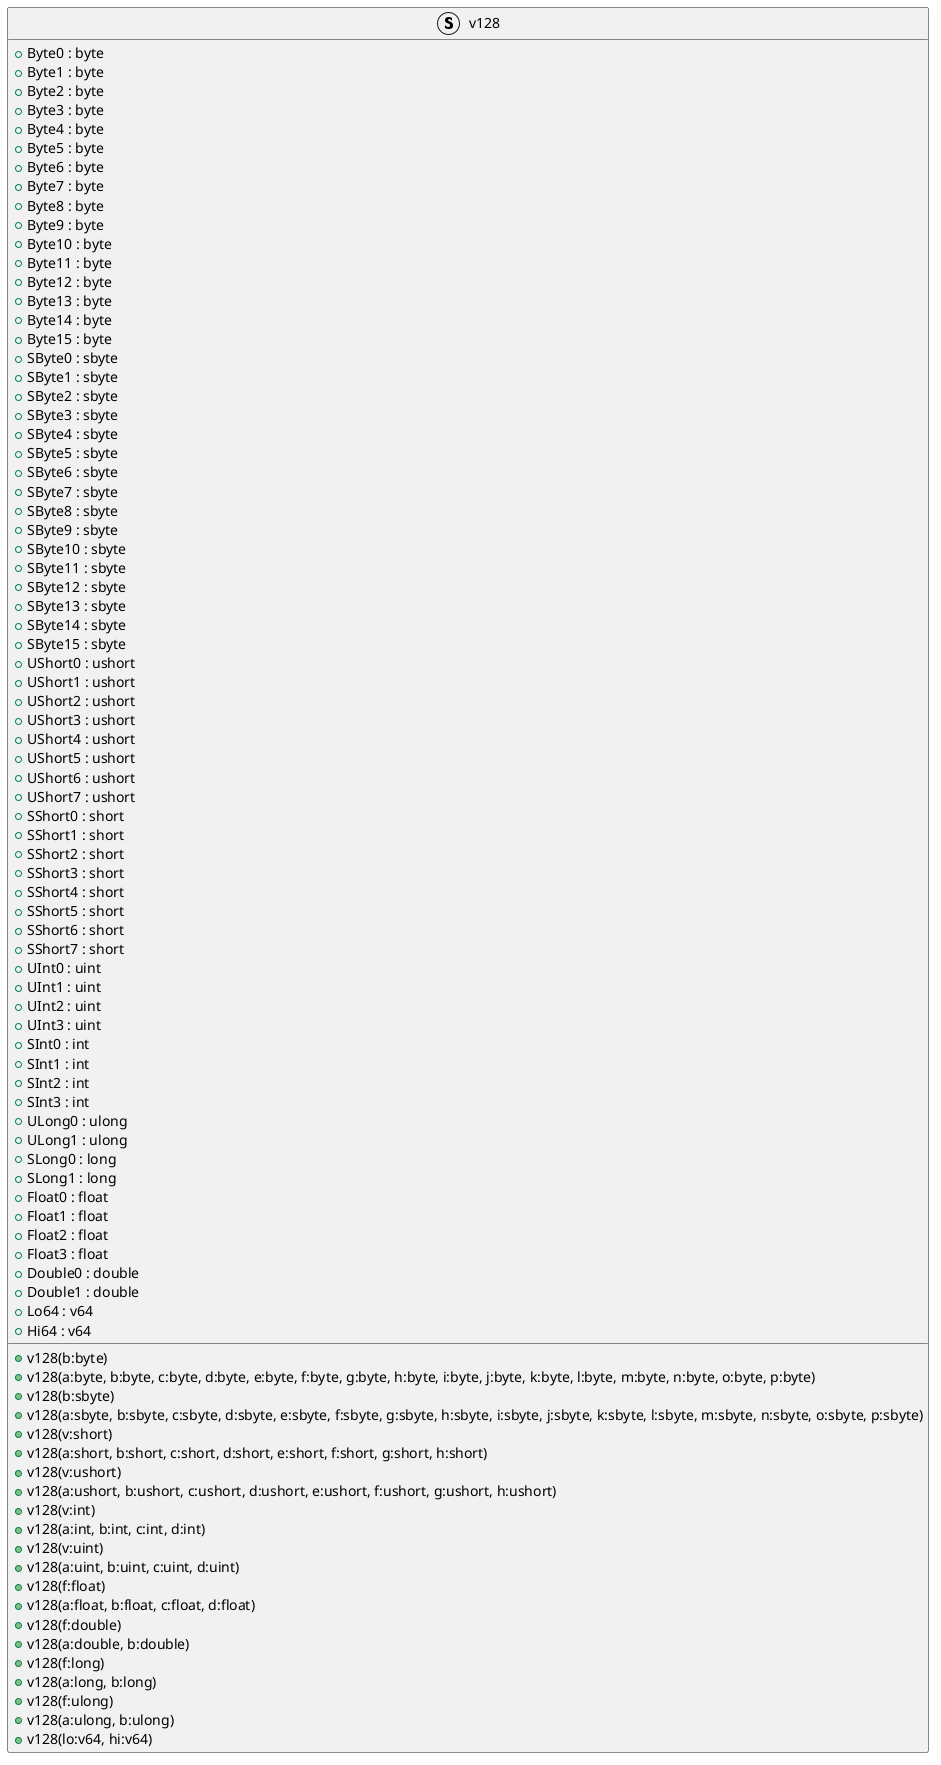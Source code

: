 @startuml
struct v128 {
    + Byte0 : byte
    + Byte1 : byte
    + Byte2 : byte
    + Byte3 : byte
    + Byte4 : byte
    + Byte5 : byte
    + Byte6 : byte
    + Byte7 : byte
    + Byte8 : byte
    + Byte9 : byte
    + Byte10 : byte
    + Byte11 : byte
    + Byte12 : byte
    + Byte13 : byte
    + Byte14 : byte
    + Byte15 : byte
    + SByte0 : sbyte
    + SByte1 : sbyte
    + SByte2 : sbyte
    + SByte3 : sbyte
    + SByte4 : sbyte
    + SByte5 : sbyte
    + SByte6 : sbyte
    + SByte7 : sbyte
    + SByte8 : sbyte
    + SByte9 : sbyte
    + SByte10 : sbyte
    + SByte11 : sbyte
    + SByte12 : sbyte
    + SByte13 : sbyte
    + SByte14 : sbyte
    + SByte15 : sbyte
    + UShort0 : ushort
    + UShort1 : ushort
    + UShort2 : ushort
    + UShort3 : ushort
    + UShort4 : ushort
    + UShort5 : ushort
    + UShort6 : ushort
    + UShort7 : ushort
    + SShort0 : short
    + SShort1 : short
    + SShort2 : short
    + SShort3 : short
    + SShort4 : short
    + SShort5 : short
    + SShort6 : short
    + SShort7 : short
    + UInt0 : uint
    + UInt1 : uint
    + UInt2 : uint
    + UInt3 : uint
    + SInt0 : int
    + SInt1 : int
    + SInt2 : int
    + SInt3 : int
    + ULong0 : ulong
    + ULong1 : ulong
    + SLong0 : long
    + SLong1 : long
    + Float0 : float
    + Float1 : float
    + Float2 : float
    + Float3 : float
    + Double0 : double
    + Double1 : double
    + Lo64 : v64
    + Hi64 : v64
    + v128(b:byte)
    + v128(a:byte, b:byte, c:byte, d:byte, e:byte, f:byte, g:byte, h:byte, i:byte, j:byte, k:byte, l:byte, m:byte, n:byte, o:byte, p:byte)
    + v128(b:sbyte)
    + v128(a:sbyte, b:sbyte, c:sbyte, d:sbyte, e:sbyte, f:sbyte, g:sbyte, h:sbyte, i:sbyte, j:sbyte, k:sbyte, l:sbyte, m:sbyte, n:sbyte, o:sbyte, p:sbyte)
    + v128(v:short)
    + v128(a:short, b:short, c:short, d:short, e:short, f:short, g:short, h:short)
    + v128(v:ushort)
    + v128(a:ushort, b:ushort, c:ushort, d:ushort, e:ushort, f:ushort, g:ushort, h:ushort)
    + v128(v:int)
    + v128(a:int, b:int, c:int, d:int)
    + v128(v:uint)
    + v128(a:uint, b:uint, c:uint, d:uint)
    + v128(f:float)
    + v128(a:float, b:float, c:float, d:float)
    + v128(f:double)
    + v128(a:double, b:double)
    + v128(f:long)
    + v128(a:long, b:long)
    + v128(f:ulong)
    + v128(a:ulong, b:ulong)
    + v128(lo:v64, hi:v64)
}
@enduml
